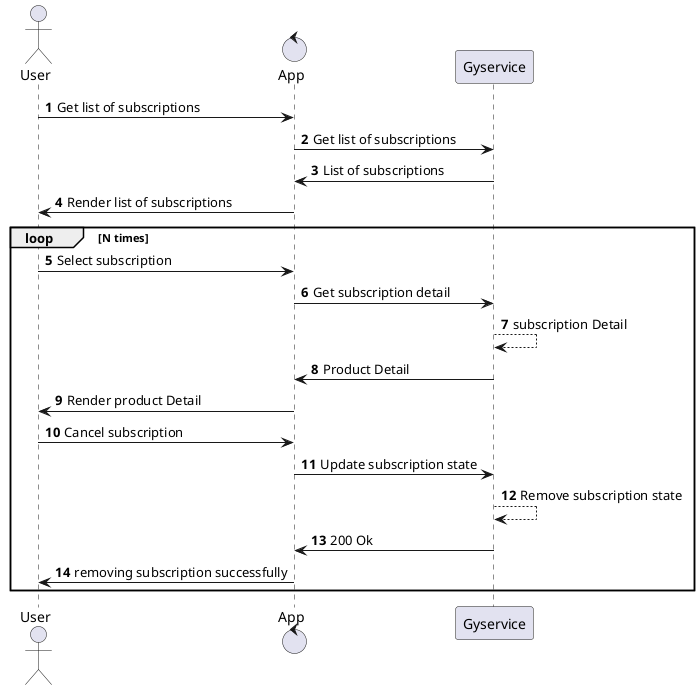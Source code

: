 @startuml

autonumber

actor User
control App
participant Gyservice

User -> App: Get list of subscriptions
App -> Gyservice: Get list of subscriptions
Gyservice -> App: List of subscriptions
App -> User: Render list of subscriptions

loop N times
User -> App: Select subscription
App -> Gyservice: Get subscription detail
Gyservice --> Gyservice: subscription Detail
Gyservice -> App: Product Detail
App -> User: Render product Detail

User -> App: Cancel subscription
App -> Gyservice: Update subscription state
Gyservice --> Gyservice: Remove subscription state
Gyservice -> App: 200 Ok
App -> User: removing subscription successfully
end

@enduml